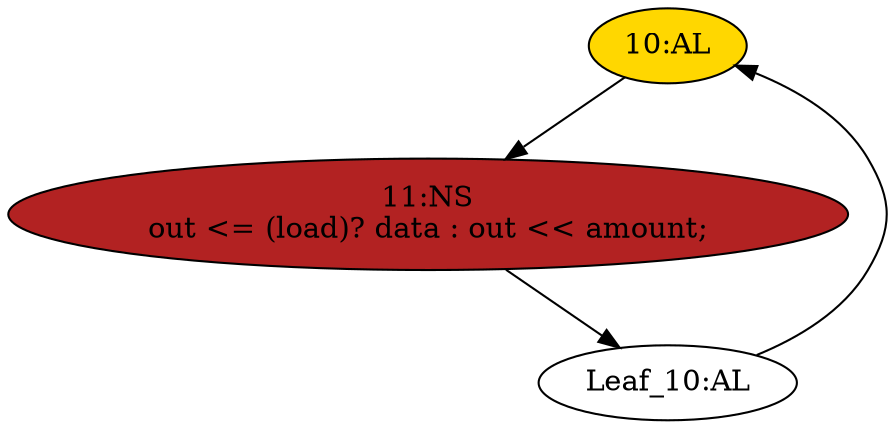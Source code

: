 strict digraph "compose( ,  )" {
	node [label="\N"];
	"10:AL"	[ast="<pyverilog.vparser.ast.Always object at 0x7fdb18ad6bd0>",
		clk_sens=True,
		fillcolor=gold,
		label="10:AL",
		sens="['clk', 'reset']",
		statements="[]",
		style=filled,
		typ=Always,
		use_var="['load', 'amount', 'data', 'out']"];
	"11:NS"	[ast="<pyverilog.vparser.ast.NonblockingSubstitution object at 0x7fdb18b23890>",
		fillcolor=firebrick,
		label="11:NS
out <= (load)? data : out << amount;",
		statements="[<pyverilog.vparser.ast.NonblockingSubstitution object at 0x7fdb18b23890>]",
		style=filled,
		typ=NonblockingSubstitution];
	"10:AL" -> "11:NS"	[cond="[]",
		lineno=None];
	"Leaf_10:AL"	[def_var="['out']",
		label="Leaf_10:AL"];
	"11:NS" -> "Leaf_10:AL"	[cond="[]",
		lineno=None];
	"Leaf_10:AL" -> "10:AL";
}
